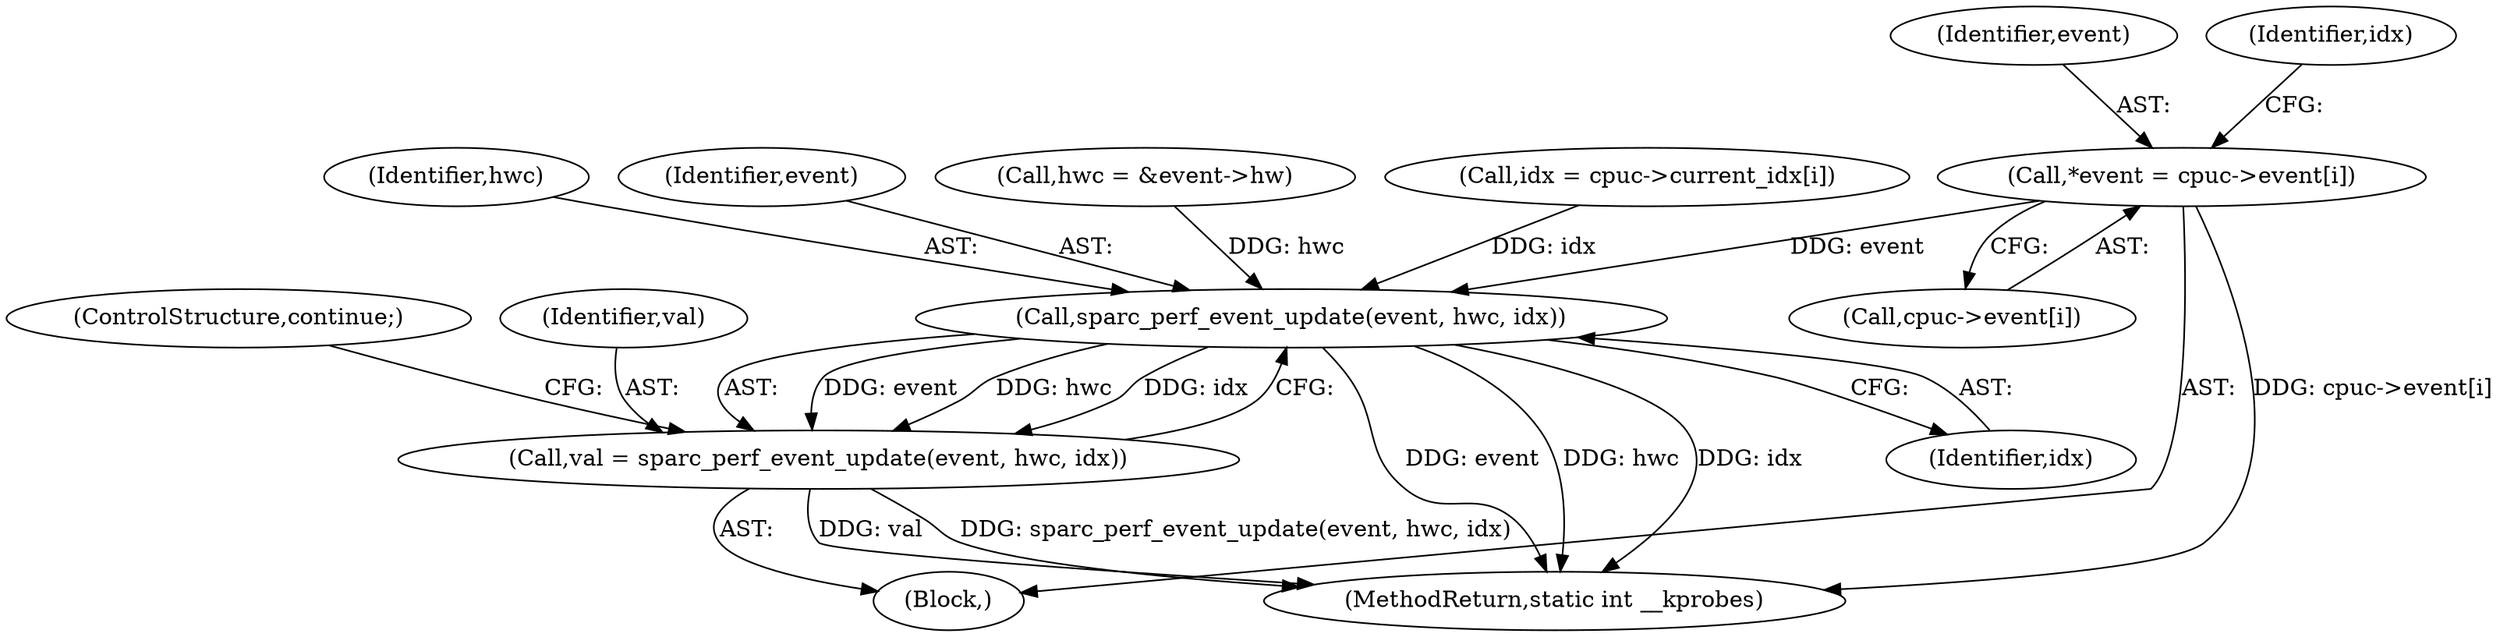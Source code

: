digraph "0_linux_a8b0ca17b80e92faab46ee7179ba9e99ccb61233_31@array" {
"1000164" [label="(Call,*event = cpuc->event[i])"];
"1000189" [label="(Call,sparc_perf_event_update(event, hwc, idx))"];
"1000187" [label="(Call,val = sparc_perf_event_update(event, hwc, idx))"];
"1000191" [label="(Identifier,hwc)"];
"1000166" [label="(Call,cpuc->event[i])"];
"1000165" [label="(Identifier,event)"];
"1000193" [label="(ControlStructure,continue;)"];
"1000187" [label="(Call,val = sparc_perf_event_update(event, hwc, idx))"];
"1000162" [label="(Block,)"];
"1000190" [label="(Identifier,event)"];
"1000188" [label="(Identifier,val)"];
"1000189" [label="(Call,sparc_perf_event_update(event, hwc, idx))"];
"1000173" [label="(Identifier,idx)"];
"1000221" [label="(MethodReturn,static int __kprobes)"];
"1000181" [label="(Call,hwc = &event->hw)"];
"1000192" [label="(Identifier,idx)"];
"1000164" [label="(Call,*event = cpuc->event[i])"];
"1000172" [label="(Call,idx = cpuc->current_idx[i])"];
"1000164" -> "1000162"  [label="AST: "];
"1000164" -> "1000166"  [label="CFG: "];
"1000165" -> "1000164"  [label="AST: "];
"1000166" -> "1000164"  [label="AST: "];
"1000173" -> "1000164"  [label="CFG: "];
"1000164" -> "1000221"  [label="DDG: cpuc->event[i]"];
"1000164" -> "1000189"  [label="DDG: event"];
"1000189" -> "1000187"  [label="AST: "];
"1000189" -> "1000192"  [label="CFG: "];
"1000190" -> "1000189"  [label="AST: "];
"1000191" -> "1000189"  [label="AST: "];
"1000192" -> "1000189"  [label="AST: "];
"1000187" -> "1000189"  [label="CFG: "];
"1000189" -> "1000221"  [label="DDG: event"];
"1000189" -> "1000221"  [label="DDG: hwc"];
"1000189" -> "1000221"  [label="DDG: idx"];
"1000189" -> "1000187"  [label="DDG: event"];
"1000189" -> "1000187"  [label="DDG: hwc"];
"1000189" -> "1000187"  [label="DDG: idx"];
"1000181" -> "1000189"  [label="DDG: hwc"];
"1000172" -> "1000189"  [label="DDG: idx"];
"1000187" -> "1000162"  [label="AST: "];
"1000188" -> "1000187"  [label="AST: "];
"1000193" -> "1000187"  [label="CFG: "];
"1000187" -> "1000221"  [label="DDG: val"];
"1000187" -> "1000221"  [label="DDG: sparc_perf_event_update(event, hwc, idx)"];
}

